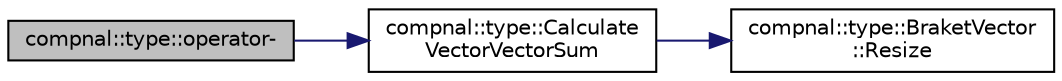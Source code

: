digraph "compnal::type::operator-"
{
 // INTERACTIVE_SVG=YES
 // LATEX_PDF_SIZE
  edge [fontname="Helvetica",fontsize="10",labelfontname="Helvetica",labelfontsize="10"];
  node [fontname="Helvetica",fontsize="10",shape=record];
  rankdir="LR";
  Node1 [label="compnal::type::operator-",height=0.2,width=0.4,color="black", fillcolor="grey75", style="filled", fontcolor="black",tooltip="Operator overloading: subtraction operator."];
  Node1 -> Node2 [color="midnightblue",fontsize="10",style="solid",fontname="Helvetica"];
  Node2 [label="compnal::type::Calculate\lVectorVectorSum",height=0.2,width=0.4,color="black", fillcolor="white", style="filled",URL="$d4/df8/namespacecompnal_1_1type.html#a506bbc662bfe7fb2043eb43fefd47c4f",tooltip="Calculate BraketVector summation ( )."];
  Node2 -> Node3 [color="midnightblue",fontsize="10",style="solid",fontname="Helvetica"];
  Node3 [label="compnal::type::BraketVector\l::Resize",height=0.2,width=0.4,color="black", fillcolor="white", style="filled",URL="$d6/dfd/classcompnal_1_1type_1_1_braket_vector.html#a34ad810a17b62d18223238c973b068bc",tooltip="Resize BraketVector."];
}
